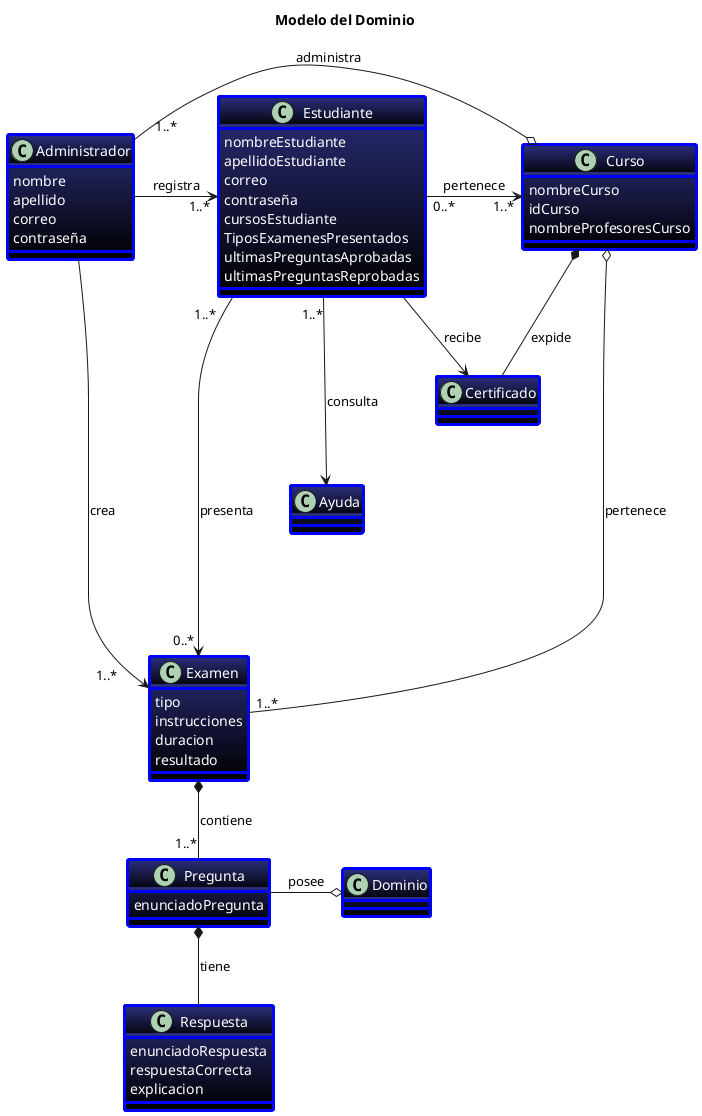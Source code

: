 @startuml "Diagrama de clases"

title "Modelo del Dominio"

skinparam Class{
  BackgroundColor 2B2F7B-black
  AttributeFontColor white
  BorderThickness 3
  BorderColor blue
}
class Administrador{
  nombre
  apellido
  correo
  contraseña
}
class Estudiante{
  nombreEstudiante
  apellidoEstudiante
  correo
  contraseña
  cursosEstudiante
  TiposExamenesPresentados
  ultimasPreguntasAprobadas
  ultimasPreguntasReprobadas
}

class Ayuda

class Curso{
  nombreCurso
  idCurso
  nombreProfesoresCurso
}
class Examen{
  tipo
  instrucciones
  duracion
  resultado
}
class Pregunta{
  enunciadoPregunta
}

class Dominio

class Respuesta{
  enunciadoRespuesta
  respuestaCorrecta
  explicacion
}
class Certificado{
}

Administrador -right-> "1..*       "Examen: crea
Administrador -right-> "     1..*"Estudiante: registra
Administrador "    1..*"-right-o Curso: administra

Estudiante "0..*"-right->"    1..*"Curso: pertenece
Estudiante "1..*   "-right-> "0..* "Examen: presenta
Estudiante --> Certificado: recibe
Estudiante "1..*"---> Ayuda: consulta

Examen *-down- "1..*"Pregunta: contiene
Pregunta *-down- Respuesta: tiene
Pregunta -right-o Dominio: posee

Curso o----- "1..*"Examen: pertenece
Curso *- Certificado: expide

@enduml